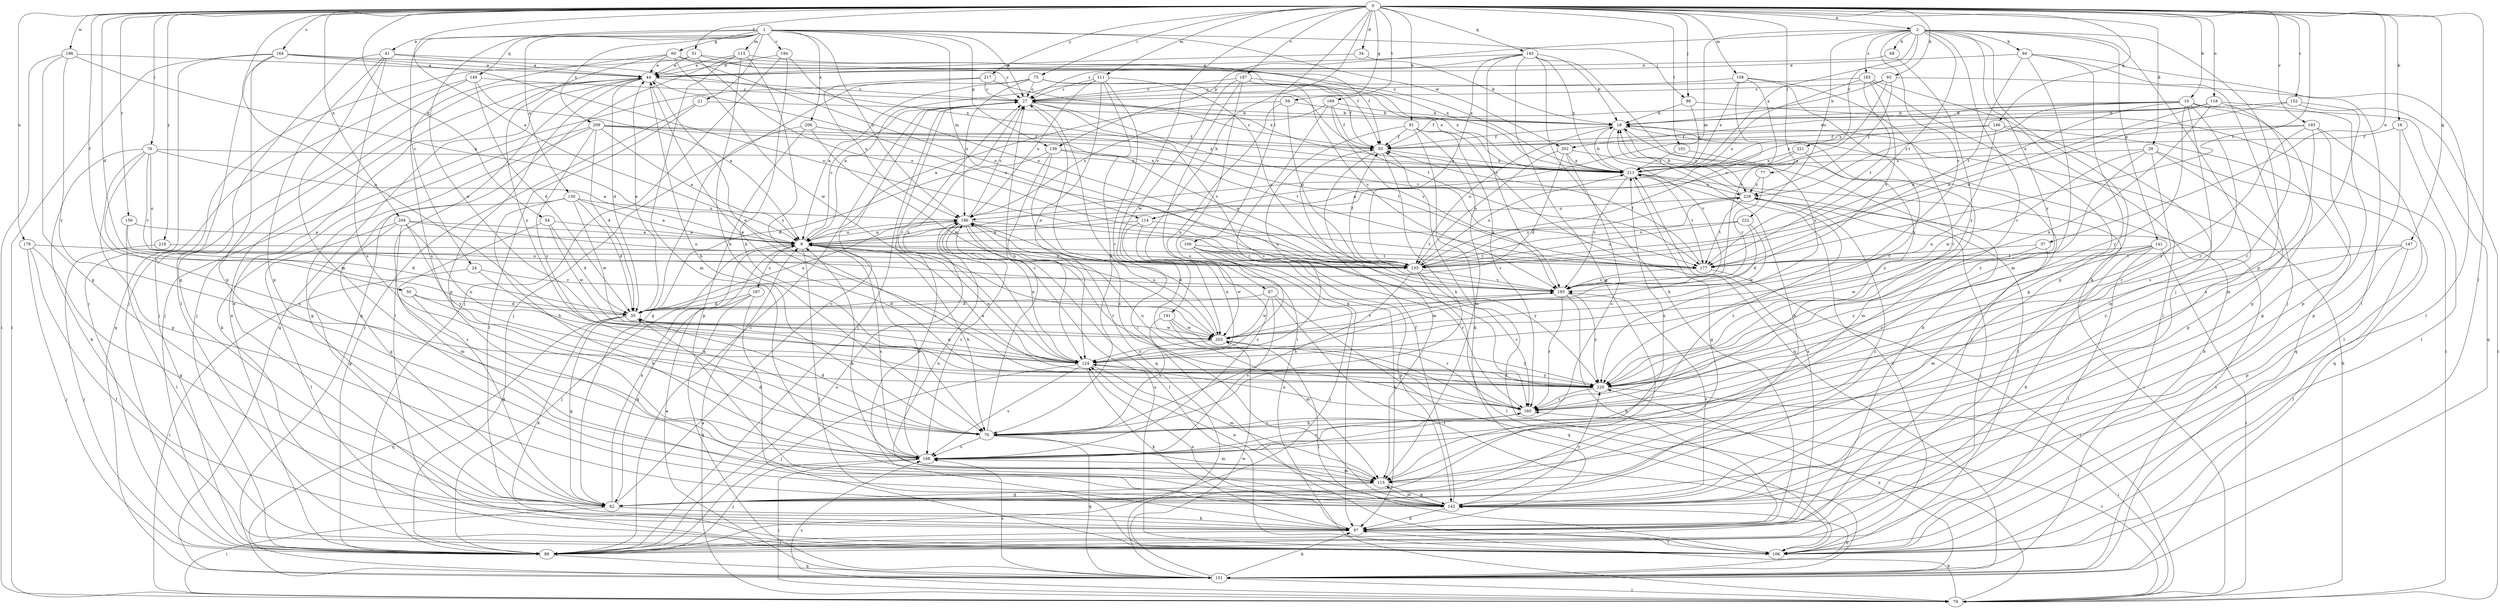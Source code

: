 strict digraph  {
0;
1;
2;
9;
10;
16;
18;
21;
24;
27;
29;
34;
35;
37;
41;
44;
50;
51;
53;
54;
59;
60;
62;
67;
68;
70;
75;
76;
77;
79;
86;
88;
91;
93;
94;
97;
100;
101;
106;
108;
111;
113;
114;
115;
118;
124;
130;
133;
139;
141;
142;
145;
146;
147;
149;
151;
152;
156;
160;
164;
165;
167;
168;
169;
177;
179;
186;
187;
191;
193;
194;
195;
196;
202;
203;
204;
206;
209;
211;
217;
219;
220;
221;
222;
229;
0 -> 2  [label=a];
0 -> 9  [label=a];
0 -> 10  [label=b];
0 -> 16  [label=b];
0 -> 29  [label=d];
0 -> 34  [label=d];
0 -> 35  [label=d];
0 -> 37  [label=e];
0 -> 50  [label=f];
0 -> 51  [label=f];
0 -> 54  [label=g];
0 -> 59  [label=g];
0 -> 67  [label=h];
0 -> 75  [label=i];
0 -> 76  [label=i];
0 -> 77  [label=i];
0 -> 86  [label=j];
0 -> 91  [label=k];
0 -> 93  [label=k];
0 -> 100  [label=l];
0 -> 101  [label=l];
0 -> 106  [label=l];
0 -> 108  [label=m];
0 -> 111  [label=m];
0 -> 118  [label=n];
0 -> 124  [label=n];
0 -> 145  [label=q];
0 -> 146  [label=q];
0 -> 147  [label=q];
0 -> 152  [label=r];
0 -> 156  [label=r];
0 -> 164  [label=s];
0 -> 169  [label=t];
0 -> 177  [label=t];
0 -> 179  [label=u];
0 -> 187  [label=v];
0 -> 191  [label=v];
0 -> 193  [label=v];
0 -> 196  [label=w];
0 -> 204  [label=x];
0 -> 217  [label=y];
0 -> 219  [label=y];
1 -> 21  [label=c];
1 -> 24  [label=c];
1 -> 27  [label=c];
1 -> 41  [label=e];
1 -> 60  [label=g];
1 -> 86  [label=j];
1 -> 113  [label=m];
1 -> 114  [label=m];
1 -> 124  [label=n];
1 -> 130  [label=o];
1 -> 139  [label=p];
1 -> 149  [label=q];
1 -> 186  [label=u];
1 -> 194  [label=v];
1 -> 202  [label=w];
1 -> 206  [label=x];
1 -> 209  [label=x];
2 -> 68  [label=h];
2 -> 88  [label=j];
2 -> 94  [label=k];
2 -> 97  [label=k];
2 -> 114  [label=m];
2 -> 139  [label=p];
2 -> 141  [label=p];
2 -> 142  [label=p];
2 -> 160  [label=r];
2 -> 165  [label=s];
2 -> 177  [label=t];
2 -> 195  [label=v];
2 -> 211  [label=x];
2 -> 220  [label=y];
2 -> 221  [label=z];
2 -> 222  [label=z];
9 -> 27  [label=c];
9 -> 70  [label=h];
9 -> 88  [label=j];
9 -> 106  [label=l];
9 -> 124  [label=n];
9 -> 133  [label=o];
9 -> 167  [label=s];
9 -> 168  [label=s];
9 -> 177  [label=t];
9 -> 186  [label=u];
10 -> 18  [label=b];
10 -> 53  [label=f];
10 -> 133  [label=o];
10 -> 142  [label=p];
10 -> 151  [label=q];
10 -> 160  [label=r];
10 -> 168  [label=s];
10 -> 202  [label=w];
10 -> 220  [label=y];
10 -> 229  [label=z];
16 -> 53  [label=f];
16 -> 106  [label=l];
16 -> 142  [label=p];
18 -> 53  [label=f];
18 -> 88  [label=j];
18 -> 133  [label=o];
18 -> 195  [label=v];
18 -> 229  [label=z];
21 -> 18  [label=b];
21 -> 88  [label=j];
21 -> 106  [label=l];
24 -> 70  [label=h];
24 -> 79  [label=i];
24 -> 195  [label=v];
27 -> 18  [label=b];
27 -> 88  [label=j];
27 -> 106  [label=l];
27 -> 124  [label=n];
27 -> 177  [label=t];
27 -> 195  [label=v];
29 -> 142  [label=p];
29 -> 151  [label=q];
29 -> 160  [label=r];
29 -> 203  [label=w];
29 -> 211  [label=x];
29 -> 220  [label=y];
34 -> 18  [label=b];
34 -> 44  [label=e];
35 -> 44  [label=e];
35 -> 62  [label=g];
35 -> 97  [label=k];
35 -> 124  [label=n];
35 -> 151  [label=q];
35 -> 186  [label=u];
35 -> 203  [label=w];
37 -> 115  [label=m];
37 -> 177  [label=t];
37 -> 203  [label=w];
41 -> 44  [label=e];
41 -> 53  [label=f];
41 -> 62  [label=g];
41 -> 115  [label=m];
41 -> 142  [label=p];
41 -> 168  [label=s];
44 -> 27  [label=c];
44 -> 35  [label=d];
44 -> 70  [label=h];
44 -> 88  [label=j];
44 -> 106  [label=l];
44 -> 133  [label=o];
44 -> 142  [label=p];
44 -> 151  [label=q];
50 -> 35  [label=d];
50 -> 62  [label=g];
50 -> 70  [label=h];
51 -> 27  [label=c];
51 -> 44  [label=e];
51 -> 88  [label=j];
51 -> 133  [label=o];
51 -> 211  [label=x];
53 -> 27  [label=c];
53 -> 70  [label=h];
53 -> 115  [label=m];
53 -> 211  [label=x];
54 -> 9  [label=a];
54 -> 35  [label=d];
54 -> 115  [label=m];
54 -> 203  [label=w];
59 -> 9  [label=a];
59 -> 18  [label=b];
59 -> 124  [label=n];
59 -> 133  [label=o];
60 -> 44  [label=e];
60 -> 133  [label=o];
60 -> 168  [label=s];
60 -> 203  [label=w];
60 -> 211  [label=x];
60 -> 220  [label=y];
62 -> 9  [label=a];
62 -> 18  [label=b];
62 -> 27  [label=c];
62 -> 79  [label=i];
62 -> 97  [label=k];
62 -> 229  [label=z];
67 -> 35  [label=d];
67 -> 106  [label=l];
67 -> 151  [label=q];
67 -> 168  [label=s];
67 -> 203  [label=w];
68 -> 44  [label=e];
68 -> 220  [label=y];
70 -> 27  [label=c];
70 -> 35  [label=d];
70 -> 115  [label=m];
70 -> 151  [label=q];
70 -> 160  [label=r];
70 -> 168  [label=s];
70 -> 229  [label=z];
75 -> 9  [label=a];
75 -> 27  [label=c];
75 -> 53  [label=f];
75 -> 88  [label=j];
75 -> 177  [label=t];
75 -> 186  [label=u];
75 -> 211  [label=x];
76 -> 9  [label=a];
76 -> 97  [label=k];
76 -> 133  [label=o];
76 -> 142  [label=p];
76 -> 168  [label=s];
76 -> 195  [label=v];
76 -> 211  [label=x];
77 -> 195  [label=v];
77 -> 229  [label=z];
79 -> 9  [label=a];
79 -> 18  [label=b];
79 -> 53  [label=f];
79 -> 97  [label=k];
79 -> 160  [label=r];
79 -> 168  [label=s];
86 -> 18  [label=b];
86 -> 79  [label=i];
86 -> 211  [label=x];
88 -> 27  [label=c];
88 -> 44  [label=e];
88 -> 151  [label=q];
88 -> 186  [label=u];
91 -> 53  [label=f];
91 -> 97  [label=k];
91 -> 115  [label=m];
91 -> 124  [label=n];
91 -> 151  [label=q];
91 -> 160  [label=r];
93 -> 9  [label=a];
93 -> 18  [label=b];
93 -> 27  [label=c];
93 -> 106  [label=l];
93 -> 229  [label=z];
94 -> 44  [label=e];
94 -> 88  [label=j];
94 -> 106  [label=l];
94 -> 115  [label=m];
94 -> 142  [label=p];
94 -> 177  [label=t];
97 -> 18  [label=b];
97 -> 27  [label=c];
97 -> 44  [label=e];
97 -> 88  [label=j];
97 -> 106  [label=l];
97 -> 124  [label=n];
97 -> 211  [label=x];
100 -> 88  [label=j];
100 -> 97  [label=k];
100 -> 142  [label=p];
100 -> 160  [label=r];
100 -> 177  [label=t];
100 -> 203  [label=w];
100 -> 220  [label=y];
101 -> 115  [label=m];
101 -> 211  [label=x];
106 -> 186  [label=u];
106 -> 211  [label=x];
108 -> 27  [label=c];
108 -> 133  [label=o];
108 -> 160  [label=r];
108 -> 195  [label=v];
108 -> 211  [label=x];
108 -> 220  [label=y];
111 -> 9  [label=a];
111 -> 27  [label=c];
111 -> 70  [label=h];
111 -> 124  [label=n];
111 -> 160  [label=r];
111 -> 186  [label=u];
111 -> 195  [label=v];
113 -> 44  [label=e];
113 -> 53  [label=f];
113 -> 70  [label=h];
113 -> 115  [label=m];
113 -> 151  [label=q];
113 -> 220  [label=y];
114 -> 9  [label=a];
114 -> 124  [label=n];
114 -> 168  [label=s];
114 -> 177  [label=t];
115 -> 9  [label=a];
115 -> 62  [label=g];
115 -> 142  [label=p];
118 -> 18  [label=b];
118 -> 124  [label=n];
118 -> 133  [label=o];
118 -> 142  [label=p];
118 -> 160  [label=r];
118 -> 211  [label=x];
124 -> 27  [label=c];
124 -> 44  [label=e];
124 -> 88  [label=j];
124 -> 97  [label=k];
124 -> 115  [label=m];
124 -> 168  [label=s];
124 -> 220  [label=y];
130 -> 9  [label=a];
130 -> 35  [label=d];
130 -> 62  [label=g];
130 -> 70  [label=h];
130 -> 186  [label=u];
130 -> 203  [label=w];
133 -> 53  [label=f];
133 -> 70  [label=h];
133 -> 106  [label=l];
133 -> 160  [label=r];
133 -> 195  [label=v];
133 -> 211  [label=x];
133 -> 229  [label=z];
139 -> 35  [label=d];
139 -> 124  [label=n];
139 -> 133  [label=o];
139 -> 151  [label=q];
139 -> 211  [label=x];
141 -> 79  [label=i];
141 -> 97  [label=k];
141 -> 106  [label=l];
141 -> 160  [label=r];
141 -> 177  [label=t];
141 -> 220  [label=y];
142 -> 27  [label=c];
142 -> 53  [label=f];
142 -> 97  [label=k];
142 -> 115  [label=m];
142 -> 124  [label=n];
142 -> 186  [label=u];
142 -> 195  [label=v];
142 -> 220  [label=y];
145 -> 18  [label=b];
145 -> 27  [label=c];
145 -> 44  [label=e];
145 -> 62  [label=g];
145 -> 97  [label=k];
145 -> 133  [label=o];
145 -> 195  [label=v];
145 -> 211  [label=x];
145 -> 220  [label=y];
146 -> 53  [label=f];
146 -> 115  [label=m];
146 -> 124  [label=n];
146 -> 151  [label=q];
146 -> 211  [label=x];
147 -> 106  [label=l];
147 -> 142  [label=p];
147 -> 177  [label=t];
147 -> 220  [label=y];
149 -> 9  [label=a];
149 -> 27  [label=c];
149 -> 35  [label=d];
149 -> 88  [label=j];
149 -> 151  [label=q];
151 -> 9  [label=a];
151 -> 18  [label=b];
151 -> 79  [label=i];
151 -> 97  [label=k];
151 -> 142  [label=p];
151 -> 168  [label=s];
151 -> 203  [label=w];
151 -> 220  [label=y];
151 -> 229  [label=z];
152 -> 18  [label=b];
152 -> 79  [label=i];
152 -> 115  [label=m];
152 -> 133  [label=o];
156 -> 9  [label=a];
156 -> 35  [label=d];
156 -> 106  [label=l];
160 -> 70  [label=h];
160 -> 124  [label=n];
160 -> 168  [label=s];
160 -> 186  [label=u];
164 -> 44  [label=e];
164 -> 79  [label=i];
164 -> 88  [label=j];
164 -> 106  [label=l];
164 -> 133  [label=o];
164 -> 142  [label=p];
164 -> 211  [label=x];
165 -> 27  [label=c];
165 -> 62  [label=g];
165 -> 106  [label=l];
165 -> 177  [label=t];
165 -> 186  [label=u];
165 -> 195  [label=v];
167 -> 35  [label=d];
167 -> 62  [label=g];
167 -> 106  [label=l];
167 -> 151  [label=q];
168 -> 9  [label=a];
168 -> 35  [label=d];
168 -> 79  [label=i];
168 -> 88  [label=j];
168 -> 115  [label=m];
168 -> 211  [label=x];
169 -> 18  [label=b];
169 -> 53  [label=f];
169 -> 160  [label=r];
169 -> 186  [label=u];
169 -> 195  [label=v];
177 -> 53  [label=f];
177 -> 79  [label=i];
177 -> 195  [label=v];
179 -> 62  [label=g];
179 -> 88  [label=j];
179 -> 106  [label=l];
179 -> 133  [label=o];
186 -> 9  [label=a];
186 -> 27  [label=c];
186 -> 106  [label=l];
186 -> 124  [label=n];
186 -> 160  [label=r];
186 -> 168  [label=s];
186 -> 195  [label=v];
186 -> 203  [label=w];
187 -> 27  [label=c];
187 -> 79  [label=i];
187 -> 97  [label=k];
187 -> 195  [label=v];
187 -> 203  [label=w];
187 -> 211  [label=x];
191 -> 70  [label=h];
191 -> 115  [label=m];
191 -> 160  [label=r];
191 -> 203  [label=w];
193 -> 53  [label=f];
193 -> 62  [label=g];
193 -> 106  [label=l];
193 -> 168  [label=s];
193 -> 211  [label=x];
193 -> 220  [label=y];
194 -> 44  [label=e];
194 -> 70  [label=h];
194 -> 88  [label=j];
194 -> 133  [label=o];
195 -> 35  [label=d];
195 -> 97  [label=k];
195 -> 160  [label=r];
195 -> 220  [label=y];
196 -> 9  [label=a];
196 -> 44  [label=e];
196 -> 62  [label=g];
196 -> 79  [label=i];
196 -> 220  [label=y];
202 -> 35  [label=d];
202 -> 106  [label=l];
202 -> 133  [label=o];
202 -> 168  [label=s];
202 -> 211  [label=x];
203 -> 106  [label=l];
203 -> 124  [label=n];
203 -> 186  [label=u];
203 -> 195  [label=v];
203 -> 220  [label=y];
204 -> 9  [label=a];
204 -> 62  [label=g];
204 -> 106  [label=l];
204 -> 124  [label=n];
204 -> 133  [label=o];
204 -> 168  [label=s];
204 -> 220  [label=y];
206 -> 53  [label=f];
206 -> 62  [label=g];
206 -> 142  [label=p];
206 -> 177  [label=t];
206 -> 203  [label=w];
209 -> 9  [label=a];
209 -> 35  [label=d];
209 -> 53  [label=f];
209 -> 62  [label=g];
209 -> 97  [label=k];
209 -> 177  [label=t];
209 -> 211  [label=x];
209 -> 220  [label=y];
211 -> 18  [label=b];
211 -> 62  [label=g];
211 -> 79  [label=i];
211 -> 177  [label=t];
211 -> 195  [label=v];
211 -> 229  [label=z];
217 -> 27  [label=c];
217 -> 88  [label=j];
217 -> 186  [label=u];
217 -> 211  [label=x];
219 -> 88  [label=j];
219 -> 133  [label=o];
220 -> 9  [label=a];
220 -> 44  [label=e];
220 -> 79  [label=i];
220 -> 160  [label=r];
221 -> 9  [label=a];
221 -> 211  [label=x];
221 -> 220  [label=y];
222 -> 9  [label=a];
222 -> 35  [label=d];
222 -> 133  [label=o];
222 -> 203  [label=w];
229 -> 18  [label=b];
229 -> 88  [label=j];
229 -> 133  [label=o];
229 -> 177  [label=t];
229 -> 186  [label=u];
}
